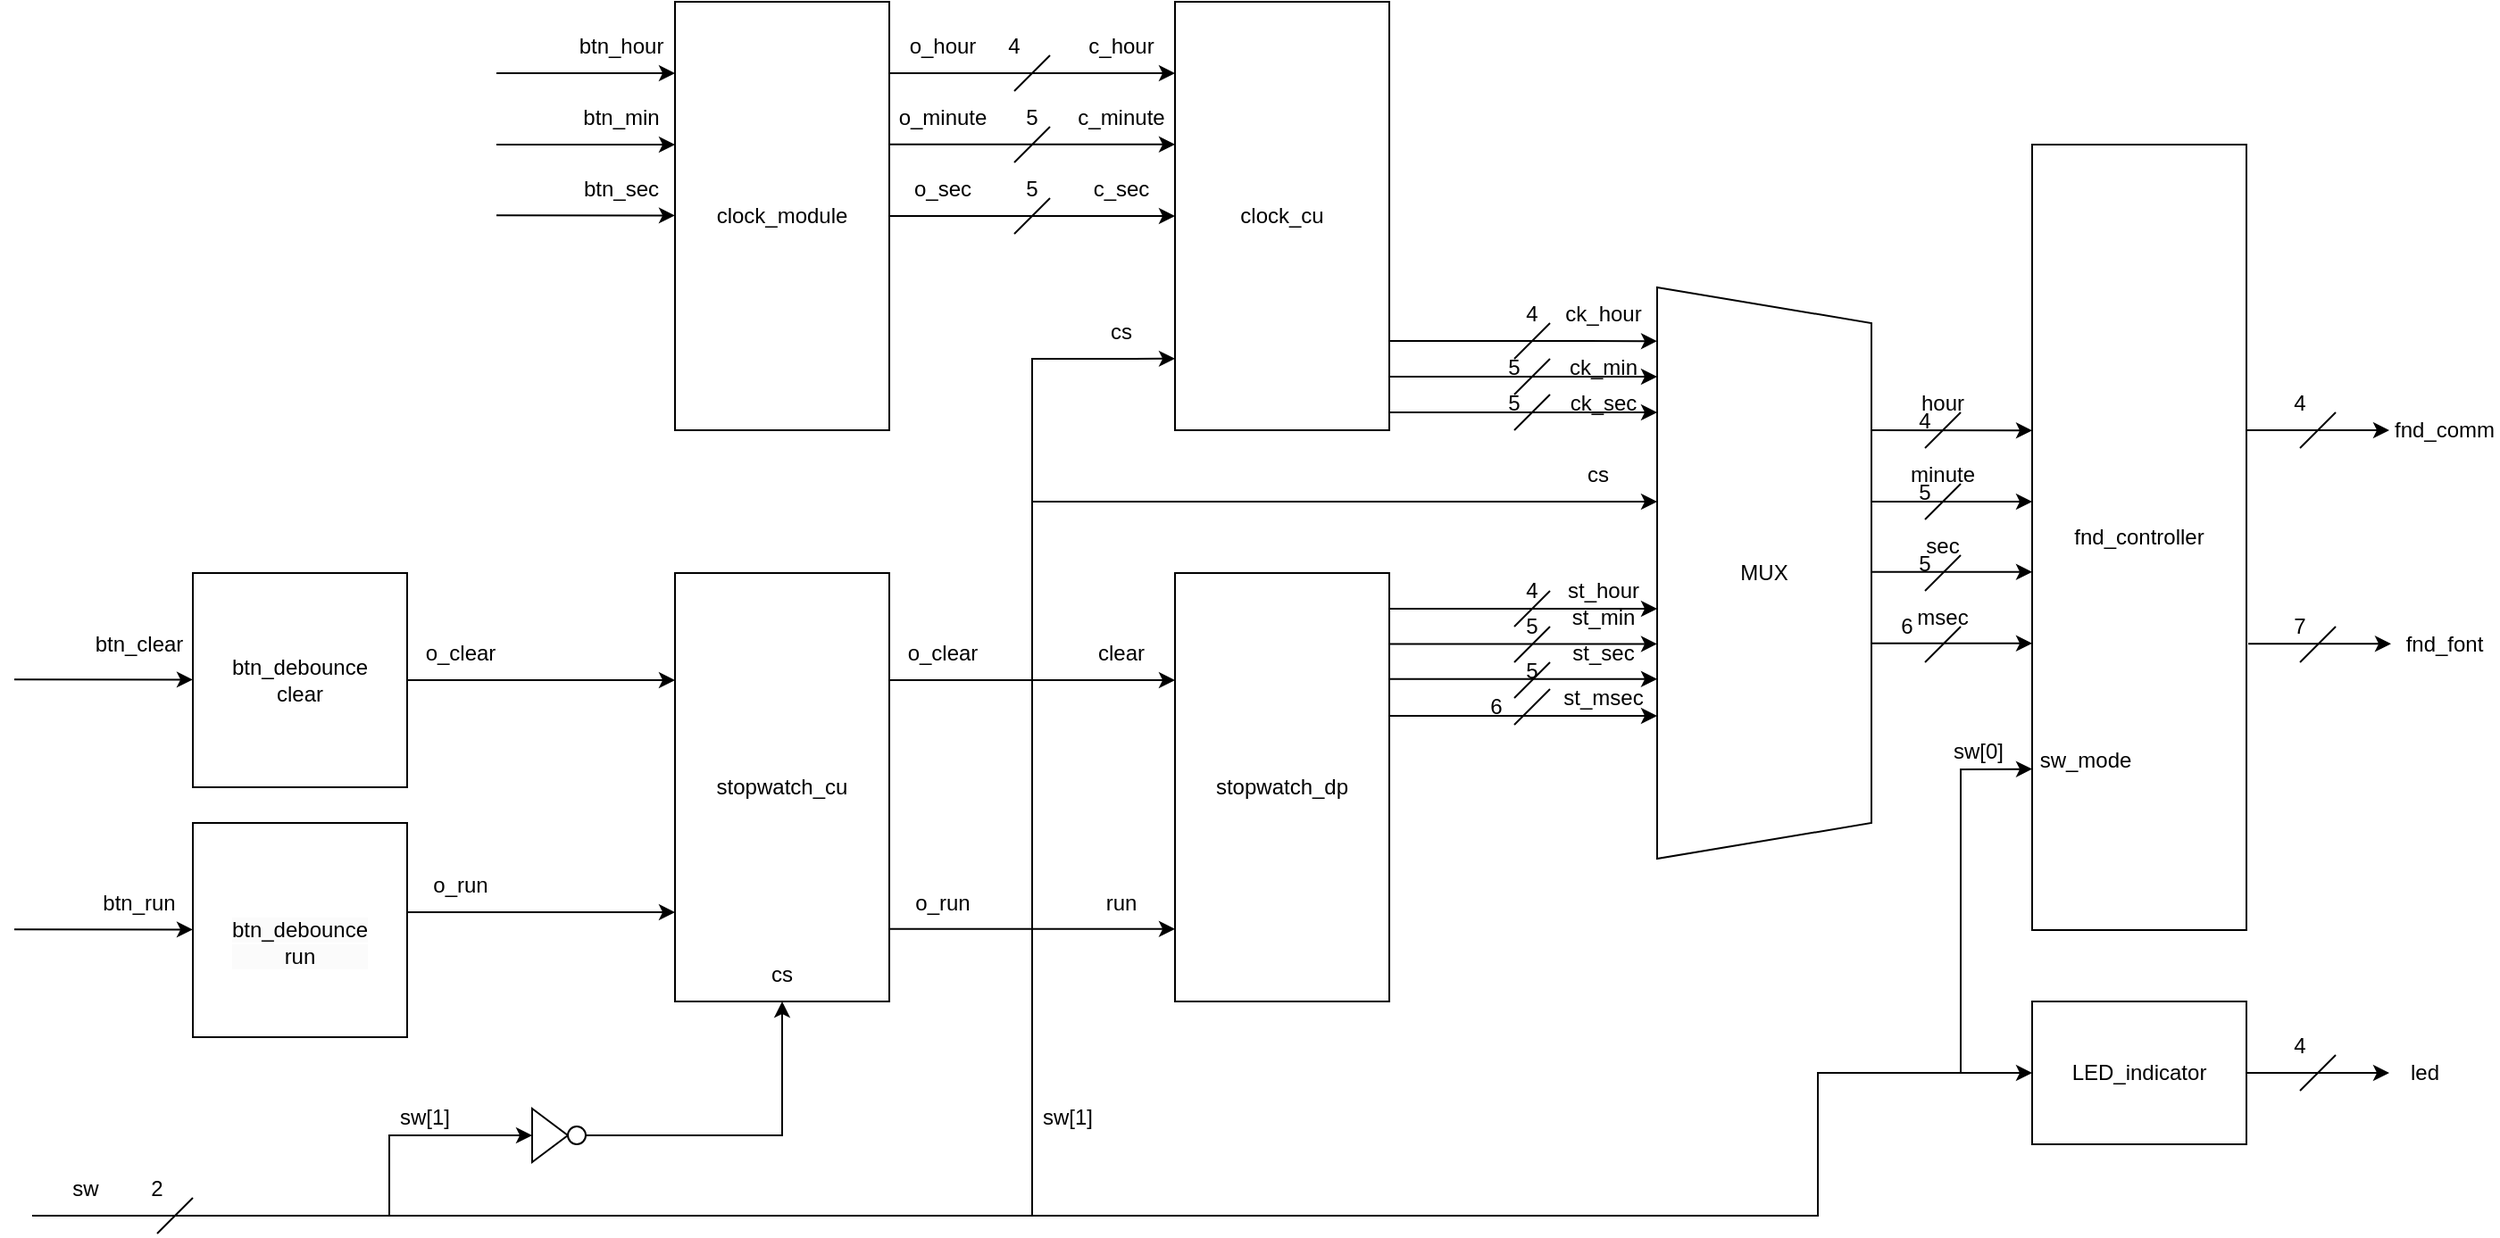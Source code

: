 <mxfile version="26.1.3">
  <diagram name="페이지-1" id="EPLfaW-TXkGGqRJnJZcP">
    <mxGraphModel dx="2555" dy="943" grid="1" gridSize="10" guides="1" tooltips="1" connect="1" arrows="1" fold="1" page="1" pageScale="1" pageWidth="827" pageHeight="1169" math="0" shadow="0">
      <root>
        <mxCell id="0" />
        <mxCell id="1" parent="0" />
        <mxCell id="nv1rookt5dxCsIez9P6t-1" value="btn_debounce&lt;div&gt;clear&lt;/div&gt;" style="rounded=0;whiteSpace=wrap;html=1;" parent="1" vertex="1">
          <mxGeometry x="10" y="560" width="120" height="120" as="geometry" />
        </mxCell>
        <mxCell id="nv1rookt5dxCsIez9P6t-2" value="&lt;br&gt;&lt;span style=&quot;color: rgb(0, 0, 0); font-family: Helvetica; font-size: 12px; font-style: normal; font-variant-ligatures: normal; font-variant-caps: normal; font-weight: 400; letter-spacing: normal; orphans: 2; text-align: center; text-indent: 0px; text-transform: none; widows: 2; word-spacing: 0px; -webkit-text-stroke-width: 0px; white-space: normal; background-color: rgb(251, 251, 251); text-decoration-thickness: initial; text-decoration-style: initial; text-decoration-color: initial; float: none; display: inline !important;&quot;&gt;btn_debounce&lt;/span&gt;&lt;div style=&quot;forced-color-adjust: none; color: rgb(0, 0, 0); font-family: Helvetica; font-size: 12px; font-style: normal; font-variant-ligatures: normal; font-variant-caps: normal; font-weight: 400; letter-spacing: normal; orphans: 2; text-align: center; text-indent: 0px; text-transform: none; widows: 2; word-spacing: 0px; -webkit-text-stroke-width: 0px; white-space: normal; background-color: rgb(251, 251, 251); text-decoration-thickness: initial; text-decoration-style: initial; text-decoration-color: initial;&quot;&gt;run&lt;/div&gt;" style="rounded=0;whiteSpace=wrap;html=1;" parent="1" vertex="1">
          <mxGeometry x="10" y="700" width="120" height="120" as="geometry" />
        </mxCell>
        <mxCell id="nv1rookt5dxCsIez9P6t-4" value="clock_module" style="rounded=0;whiteSpace=wrap;html=1;" parent="1" vertex="1">
          <mxGeometry x="280" y="240" width="120" height="240" as="geometry" />
        </mxCell>
        <mxCell id="nv1rookt5dxCsIez9P6t-5" value="stopwatch_cu" style="rounded=0;whiteSpace=wrap;html=1;" parent="1" vertex="1">
          <mxGeometry x="280" y="560" width="120" height="240" as="geometry" />
        </mxCell>
        <mxCell id="nv1rookt5dxCsIez9P6t-6" value="clock_cu" style="rounded=0;whiteSpace=wrap;html=1;" parent="1" vertex="1">
          <mxGeometry x="560" y="240" width="120" height="240" as="geometry" />
        </mxCell>
        <mxCell id="nv1rookt5dxCsIez9P6t-7" value="stopwatch_dp" style="rounded=0;whiteSpace=wrap;html=1;" parent="1" vertex="1">
          <mxGeometry x="560" y="560" width="120" height="240" as="geometry" />
        </mxCell>
        <mxCell id="nv1rookt5dxCsIez9P6t-8" value="" style="shape=trapezoid;perimeter=trapezoidPerimeter;whiteSpace=wrap;html=1;fixedSize=1;rotation=90;" parent="1" vertex="1">
          <mxGeometry x="730" y="500" width="320" height="120" as="geometry" />
        </mxCell>
        <mxCell id="nv1rookt5dxCsIez9P6t-9" value="fnd_controller" style="rounded=0;whiteSpace=wrap;html=1;" parent="1" vertex="1">
          <mxGeometry x="1040" y="320" width="120" height="440" as="geometry" />
        </mxCell>
        <mxCell id="nv1rookt5dxCsIez9P6t-11" value="LED_indicator" style="rounded=0;whiteSpace=wrap;html=1;" parent="1" vertex="1">
          <mxGeometry x="1040" y="800" width="120" height="80" as="geometry" />
        </mxCell>
        <mxCell id="nv1rookt5dxCsIez9P6t-12" value="" style="endArrow=classic;html=1;rounded=0;entryX=0;entryY=0.667;entryDx=0;entryDy=0;entryPerimeter=0;" parent="1" edge="1">
          <mxGeometry width="50" height="50" relative="1" as="geometry">
            <mxPoint x="-90" y="619.66" as="sourcePoint" />
            <mxPoint x="10" y="619.7" as="targetPoint" />
          </mxGeometry>
        </mxCell>
        <mxCell id="nv1rookt5dxCsIez9P6t-13" value="" style="endArrow=classic;html=1;rounded=0;entryX=0;entryY=0.667;entryDx=0;entryDy=0;entryPerimeter=0;" parent="1" edge="1">
          <mxGeometry width="50" height="50" relative="1" as="geometry">
            <mxPoint x="-90" y="759.66" as="sourcePoint" />
            <mxPoint x="10" y="759.7" as="targetPoint" />
          </mxGeometry>
        </mxCell>
        <mxCell id="nv1rookt5dxCsIez9P6t-14" value="" style="endArrow=classic;html=1;rounded=0;entryX=0;entryY=0.25;entryDx=0;entryDy=0;" parent="1" target="nv1rookt5dxCsIez9P6t-5" edge="1">
          <mxGeometry width="50" height="50" relative="1" as="geometry">
            <mxPoint x="130" y="620" as="sourcePoint" />
            <mxPoint x="180" y="570" as="targetPoint" />
          </mxGeometry>
        </mxCell>
        <mxCell id="nv1rookt5dxCsIez9P6t-15" value="" style="endArrow=classic;html=1;rounded=0;entryX=0;entryY=0.25;entryDx=0;entryDy=0;" parent="1" edge="1">
          <mxGeometry width="50" height="50" relative="1" as="geometry">
            <mxPoint x="130" y="750" as="sourcePoint" />
            <mxPoint x="280" y="750" as="targetPoint" />
          </mxGeometry>
        </mxCell>
        <mxCell id="nv1rookt5dxCsIez9P6t-17" value="" style="endArrow=classic;html=1;rounded=0;entryX=0;entryY=0.667;entryDx=0;entryDy=0;entryPerimeter=0;" parent="1" edge="1">
          <mxGeometry width="50" height="50" relative="1" as="geometry">
            <mxPoint x="180" y="280.0" as="sourcePoint" />
            <mxPoint x="280" y="280.04" as="targetPoint" />
          </mxGeometry>
        </mxCell>
        <mxCell id="nv1rookt5dxCsIez9P6t-18" value="" style="endArrow=classic;html=1;rounded=0;entryX=0;entryY=0.667;entryDx=0;entryDy=0;entryPerimeter=0;" parent="1" edge="1">
          <mxGeometry width="50" height="50" relative="1" as="geometry">
            <mxPoint x="180" y="320.0" as="sourcePoint" />
            <mxPoint x="280" y="320.04" as="targetPoint" />
          </mxGeometry>
        </mxCell>
        <mxCell id="nv1rookt5dxCsIez9P6t-19" value="" style="endArrow=classic;html=1;rounded=0;entryX=0;entryY=0.667;entryDx=0;entryDy=0;entryPerimeter=0;" parent="1" edge="1">
          <mxGeometry width="50" height="50" relative="1" as="geometry">
            <mxPoint x="180" y="359.66" as="sourcePoint" />
            <mxPoint x="280" y="359.7" as="targetPoint" />
          </mxGeometry>
        </mxCell>
        <mxCell id="nv1rookt5dxCsIez9P6t-20" value="btn_clear" style="text;html=1;align=center;verticalAlign=middle;whiteSpace=wrap;rounded=0;" parent="1" vertex="1">
          <mxGeometry x="-50" y="585" width="60" height="30" as="geometry" />
        </mxCell>
        <mxCell id="nv1rookt5dxCsIez9P6t-21" value="btn_run" style="text;html=1;align=center;verticalAlign=middle;whiteSpace=wrap;rounded=0;" parent="1" vertex="1">
          <mxGeometry x="-50" y="730" width="60" height="30" as="geometry" />
        </mxCell>
        <mxCell id="nv1rookt5dxCsIez9P6t-22" value="btn_hour" style="text;html=1;align=center;verticalAlign=middle;whiteSpace=wrap;rounded=0;" parent="1" vertex="1">
          <mxGeometry x="220" y="250" width="60" height="30" as="geometry" />
        </mxCell>
        <mxCell id="nv1rookt5dxCsIez9P6t-23" value="btn_min" style="text;html=1;align=center;verticalAlign=middle;whiteSpace=wrap;rounded=0;" parent="1" vertex="1">
          <mxGeometry x="220" y="290" width="60" height="30" as="geometry" />
        </mxCell>
        <mxCell id="nv1rookt5dxCsIez9P6t-24" value="btn_sec" style="text;html=1;align=center;verticalAlign=middle;whiteSpace=wrap;rounded=0;" parent="1" vertex="1">
          <mxGeometry x="220" y="330" width="60" height="30" as="geometry" />
        </mxCell>
        <mxCell id="nv1rookt5dxCsIez9P6t-26" value="" style="endArrow=classic;html=1;rounded=0;entryX=0;entryY=0.333;entryDx=0;entryDy=0;entryPerimeter=0;exitX=0.996;exitY=0.333;exitDx=0;exitDy=0;exitPerimeter=0;" parent="1" source="nv1rookt5dxCsIez9P6t-4" target="nv1rookt5dxCsIez9P6t-6" edge="1">
          <mxGeometry width="50" height="50" relative="1" as="geometry">
            <mxPoint x="420" y="320.0" as="sourcePoint" />
            <mxPoint x="520" y="320.04" as="targetPoint" />
          </mxGeometry>
        </mxCell>
        <mxCell id="nv1rookt5dxCsIez9P6t-27" value="" style="endArrow=classic;html=1;rounded=0;entryX=0;entryY=0.5;entryDx=0;entryDy=0;exitX=1;exitY=0.5;exitDx=0;exitDy=0;" parent="1" source="nv1rookt5dxCsIez9P6t-4" target="nv1rookt5dxCsIez9P6t-6" edge="1">
          <mxGeometry width="50" height="50" relative="1" as="geometry">
            <mxPoint x="420" y="359.66" as="sourcePoint" />
            <mxPoint x="520" y="359.7" as="targetPoint" />
          </mxGeometry>
        </mxCell>
        <mxCell id="nv1rookt5dxCsIez9P6t-28" value="o_hour" style="text;html=1;align=center;verticalAlign=middle;whiteSpace=wrap;rounded=0;" parent="1" vertex="1">
          <mxGeometry x="400" y="250" width="60" height="30" as="geometry" />
        </mxCell>
        <mxCell id="nv1rookt5dxCsIez9P6t-29" value="o_minute" style="text;html=1;align=center;verticalAlign=middle;whiteSpace=wrap;rounded=0;" parent="1" vertex="1">
          <mxGeometry x="400" y="290" width="60" height="30" as="geometry" />
        </mxCell>
        <mxCell id="nv1rookt5dxCsIez9P6t-30" value="o_sec" style="text;html=1;align=center;verticalAlign=middle;whiteSpace=wrap;rounded=0;" parent="1" vertex="1">
          <mxGeometry x="400" y="330" width="60" height="30" as="geometry" />
        </mxCell>
        <mxCell id="nv1rookt5dxCsIez9P6t-32" value="c_hour" style="text;html=1;align=center;verticalAlign=middle;whiteSpace=wrap;rounded=0;" parent="1" vertex="1">
          <mxGeometry x="500" y="250" width="60" height="30" as="geometry" />
        </mxCell>
        <mxCell id="nv1rookt5dxCsIez9P6t-33" value="c_minute" style="text;html=1;align=center;verticalAlign=middle;whiteSpace=wrap;rounded=0;" parent="1" vertex="1">
          <mxGeometry x="500" y="290" width="60" height="30" as="geometry" />
        </mxCell>
        <mxCell id="nv1rookt5dxCsIez9P6t-34" value="c_sec" style="text;html=1;align=center;verticalAlign=middle;whiteSpace=wrap;rounded=0;" parent="1" vertex="1">
          <mxGeometry x="500" y="330" width="60" height="30" as="geometry" />
        </mxCell>
        <mxCell id="LRJoukcufkUF9YsDqfzW-1" value="o_clear" style="text;html=1;align=center;verticalAlign=middle;whiteSpace=wrap;rounded=0;" vertex="1" parent="1">
          <mxGeometry x="130" y="590" width="60" height="30" as="geometry" />
        </mxCell>
        <mxCell id="LRJoukcufkUF9YsDqfzW-2" value="o_run" style="text;html=1;align=center;verticalAlign=middle;whiteSpace=wrap;rounded=0;" vertex="1" parent="1">
          <mxGeometry x="130" y="720" width="60" height="30" as="geometry" />
        </mxCell>
        <mxCell id="LRJoukcufkUF9YsDqfzW-3" value="" style="endArrow=classic;html=1;rounded=0;entryX=0;entryY=0.25;entryDx=0;entryDy=0;" edge="1" parent="1" target="nv1rookt5dxCsIez9P6t-7">
          <mxGeometry width="50" height="50" relative="1" as="geometry">
            <mxPoint x="400" y="620" as="sourcePoint" />
            <mxPoint x="450" y="570" as="targetPoint" />
          </mxGeometry>
        </mxCell>
        <mxCell id="LRJoukcufkUF9YsDqfzW-4" value="" style="endArrow=classic;html=1;rounded=0;entryX=0;entryY=0.25;entryDx=0;entryDy=0;" edge="1" parent="1">
          <mxGeometry width="50" height="50" relative="1" as="geometry">
            <mxPoint x="400" y="759.43" as="sourcePoint" />
            <mxPoint x="560" y="759.43" as="targetPoint" />
          </mxGeometry>
        </mxCell>
        <mxCell id="LRJoukcufkUF9YsDqfzW-5" value="" style="endArrow=classic;html=1;rounded=0;entryX=1;entryY=1;entryDx=0;entryDy=0;" edge="1" parent="1" target="nv1rookt5dxCsIez9P6t-32">
          <mxGeometry width="50" height="50" relative="1" as="geometry">
            <mxPoint x="400" y="280" as="sourcePoint" />
            <mxPoint x="450" y="230" as="targetPoint" />
          </mxGeometry>
        </mxCell>
        <mxCell id="LRJoukcufkUF9YsDqfzW-6" value="o_clear" style="text;html=1;align=center;verticalAlign=middle;whiteSpace=wrap;rounded=0;" vertex="1" parent="1">
          <mxGeometry x="400" y="590" width="60" height="30" as="geometry" />
        </mxCell>
        <mxCell id="LRJoukcufkUF9YsDqfzW-7" value="o_run" style="text;html=1;align=center;verticalAlign=middle;whiteSpace=wrap;rounded=0;" vertex="1" parent="1">
          <mxGeometry x="400" y="730" width="60" height="30" as="geometry" />
        </mxCell>
        <mxCell id="LRJoukcufkUF9YsDqfzW-8" value="clear" style="text;html=1;align=center;verticalAlign=middle;whiteSpace=wrap;rounded=0;" vertex="1" parent="1">
          <mxGeometry x="500" y="590" width="60" height="30" as="geometry" />
        </mxCell>
        <mxCell id="LRJoukcufkUF9YsDqfzW-9" value="run" style="text;html=1;align=center;verticalAlign=middle;whiteSpace=wrap;rounded=0;" vertex="1" parent="1">
          <mxGeometry x="500" y="730" width="60" height="30" as="geometry" />
        </mxCell>
        <mxCell id="LRJoukcufkUF9YsDqfzW-11" value="" style="endArrow=classic;html=1;rounded=0;entryX=0.094;entryY=1;entryDx=0;entryDy=0;entryPerimeter=0;" edge="1" parent="1" target="nv1rookt5dxCsIez9P6t-8">
          <mxGeometry width="50" height="50" relative="1" as="geometry">
            <mxPoint x="680" y="430" as="sourcePoint" />
            <mxPoint x="730" y="380" as="targetPoint" />
          </mxGeometry>
        </mxCell>
        <mxCell id="LRJoukcufkUF9YsDqfzW-12" value="" style="endArrow=classic;html=1;rounded=0;entryX=0.094;entryY=1;entryDx=0;entryDy=0;entryPerimeter=0;" edge="1" parent="1">
          <mxGeometry width="50" height="50" relative="1" as="geometry">
            <mxPoint x="680" y="450" as="sourcePoint" />
            <mxPoint x="830" y="450" as="targetPoint" />
          </mxGeometry>
        </mxCell>
        <mxCell id="LRJoukcufkUF9YsDqfzW-13" value="" style="endArrow=classic;html=1;rounded=0;entryX=0.094;entryY=1;entryDx=0;entryDy=0;entryPerimeter=0;" edge="1" parent="1">
          <mxGeometry width="50" height="50" relative="1" as="geometry">
            <mxPoint x="680" y="470" as="sourcePoint" />
            <mxPoint x="830" y="470" as="targetPoint" />
          </mxGeometry>
        </mxCell>
        <mxCell id="LRJoukcufkUF9YsDqfzW-14" value="" style="endArrow=classic;html=1;rounded=0;entryX=0.094;entryY=1;entryDx=0;entryDy=0;entryPerimeter=0;" edge="1" parent="1">
          <mxGeometry width="50" height="50" relative="1" as="geometry">
            <mxPoint x="680" y="580" as="sourcePoint" />
            <mxPoint x="830" y="580" as="targetPoint" />
          </mxGeometry>
        </mxCell>
        <mxCell id="LRJoukcufkUF9YsDqfzW-15" value="" style="endArrow=classic;html=1;rounded=0;entryX=0.094;entryY=1;entryDx=0;entryDy=0;entryPerimeter=0;" edge="1" parent="1">
          <mxGeometry width="50" height="50" relative="1" as="geometry">
            <mxPoint x="680" y="599.71" as="sourcePoint" />
            <mxPoint x="830" y="599.71" as="targetPoint" />
          </mxGeometry>
        </mxCell>
        <mxCell id="LRJoukcufkUF9YsDqfzW-16" value="" style="endArrow=classic;html=1;rounded=0;entryX=0.094;entryY=1;entryDx=0;entryDy=0;entryPerimeter=0;" edge="1" parent="1">
          <mxGeometry width="50" height="50" relative="1" as="geometry">
            <mxPoint x="680" y="619.43" as="sourcePoint" />
            <mxPoint x="830" y="619.43" as="targetPoint" />
          </mxGeometry>
        </mxCell>
        <mxCell id="LRJoukcufkUF9YsDqfzW-17" value="" style="endArrow=classic;html=1;rounded=0;entryX=0.094;entryY=1;entryDx=0;entryDy=0;entryPerimeter=0;" edge="1" parent="1">
          <mxGeometry width="50" height="50" relative="1" as="geometry">
            <mxPoint x="680" y="640" as="sourcePoint" />
            <mxPoint x="830" y="640" as="targetPoint" />
          </mxGeometry>
        </mxCell>
        <mxCell id="LRJoukcufkUF9YsDqfzW-18" value="ck_hour" style="text;html=1;align=center;verticalAlign=middle;whiteSpace=wrap;rounded=0;" vertex="1" parent="1">
          <mxGeometry x="770" y="400" width="60" height="30" as="geometry" />
        </mxCell>
        <mxCell id="LRJoukcufkUF9YsDqfzW-19" value="ck_min" style="text;html=1;align=center;verticalAlign=middle;whiteSpace=wrap;rounded=0;" vertex="1" parent="1">
          <mxGeometry x="770" y="430" width="60" height="30" as="geometry" />
        </mxCell>
        <mxCell id="LRJoukcufkUF9YsDqfzW-20" value="ck_sec" style="text;html=1;align=center;verticalAlign=middle;whiteSpace=wrap;rounded=0;" vertex="1" parent="1">
          <mxGeometry x="770" y="450" width="60" height="30" as="geometry" />
        </mxCell>
        <mxCell id="LRJoukcufkUF9YsDqfzW-21" value="st_hour" style="text;html=1;align=center;verticalAlign=middle;whiteSpace=wrap;rounded=0;" vertex="1" parent="1">
          <mxGeometry x="770" y="555" width="60" height="30" as="geometry" />
        </mxCell>
        <mxCell id="LRJoukcufkUF9YsDqfzW-22" value="st_min" style="text;html=1;align=center;verticalAlign=middle;whiteSpace=wrap;rounded=0;" vertex="1" parent="1">
          <mxGeometry x="770" y="570" width="60" height="30" as="geometry" />
        </mxCell>
        <mxCell id="LRJoukcufkUF9YsDqfzW-23" value="st_sec" style="text;html=1;align=center;verticalAlign=middle;whiteSpace=wrap;rounded=0;" vertex="1" parent="1">
          <mxGeometry x="770" y="590" width="60" height="30" as="geometry" />
        </mxCell>
        <mxCell id="LRJoukcufkUF9YsDqfzW-24" value="st_msec" style="text;html=1;align=center;verticalAlign=middle;whiteSpace=wrap;rounded=0;" vertex="1" parent="1">
          <mxGeometry x="770" y="615" width="60" height="30" as="geometry" />
        </mxCell>
        <mxCell id="LRJoukcufkUF9YsDqfzW-25" value="MUX" style="text;html=1;align=center;verticalAlign=middle;whiteSpace=wrap;rounded=0;" vertex="1" parent="1">
          <mxGeometry x="860" y="545" width="60" height="30" as="geometry" />
        </mxCell>
        <mxCell id="LRJoukcufkUF9YsDqfzW-26" value="" style="endArrow=classic;html=1;rounded=0;entryX=0;entryY=0.364;entryDx=0;entryDy=0;entryPerimeter=0;" edge="1" parent="1" target="nv1rookt5dxCsIez9P6t-9">
          <mxGeometry width="50" height="50" relative="1" as="geometry">
            <mxPoint x="950" y="480" as="sourcePoint" />
            <mxPoint x="1000" y="430" as="targetPoint" />
          </mxGeometry>
        </mxCell>
        <mxCell id="LRJoukcufkUF9YsDqfzW-28" value="" style="endArrow=classic;html=1;rounded=0;entryX=0;entryY=0.364;entryDx=0;entryDy=0;entryPerimeter=0;" edge="1" parent="1">
          <mxGeometry width="50" height="50" relative="1" as="geometry">
            <mxPoint x="950" y="520" as="sourcePoint" />
            <mxPoint x="1040" y="520" as="targetPoint" />
          </mxGeometry>
        </mxCell>
        <mxCell id="LRJoukcufkUF9YsDqfzW-29" value="" style="endArrow=classic;html=1;rounded=0;entryX=0;entryY=0.364;entryDx=0;entryDy=0;entryPerimeter=0;" edge="1" parent="1">
          <mxGeometry width="50" height="50" relative="1" as="geometry">
            <mxPoint x="950" y="559.43" as="sourcePoint" />
            <mxPoint x="1040" y="559.43" as="targetPoint" />
          </mxGeometry>
        </mxCell>
        <mxCell id="LRJoukcufkUF9YsDqfzW-30" value="" style="endArrow=classic;html=1;rounded=0;entryX=0;entryY=0.364;entryDx=0;entryDy=0;entryPerimeter=0;" edge="1" parent="1">
          <mxGeometry width="50" height="50" relative="1" as="geometry">
            <mxPoint x="950" y="599.43" as="sourcePoint" />
            <mxPoint x="1040" y="599.43" as="targetPoint" />
          </mxGeometry>
        </mxCell>
        <mxCell id="LRJoukcufkUF9YsDqfzW-31" value="hour" style="text;html=1;align=center;verticalAlign=middle;whiteSpace=wrap;rounded=0;" vertex="1" parent="1">
          <mxGeometry x="960" y="450" width="60" height="30" as="geometry" />
        </mxCell>
        <mxCell id="LRJoukcufkUF9YsDqfzW-32" value="minute" style="text;html=1;align=center;verticalAlign=middle;whiteSpace=wrap;rounded=0;" vertex="1" parent="1">
          <mxGeometry x="960" y="490" width="60" height="30" as="geometry" />
        </mxCell>
        <mxCell id="LRJoukcufkUF9YsDqfzW-33" value="sec" style="text;html=1;align=center;verticalAlign=middle;whiteSpace=wrap;rounded=0;" vertex="1" parent="1">
          <mxGeometry x="960" y="530" width="60" height="30" as="geometry" />
        </mxCell>
        <mxCell id="LRJoukcufkUF9YsDqfzW-34" value="msec" style="text;html=1;align=center;verticalAlign=middle;whiteSpace=wrap;rounded=0;" vertex="1" parent="1">
          <mxGeometry x="960" y="570" width="60" height="30" as="geometry" />
        </mxCell>
        <mxCell id="LRJoukcufkUF9YsDqfzW-35" value="" style="endArrow=none;html=1;rounded=0;" edge="1" parent="1">
          <mxGeometry width="50" height="50" relative="1" as="geometry">
            <mxPoint x="750" y="440" as="sourcePoint" />
            <mxPoint x="770" y="420" as="targetPoint" />
          </mxGeometry>
        </mxCell>
        <mxCell id="LRJoukcufkUF9YsDqfzW-36" value="" style="endArrow=none;html=1;rounded=0;" edge="1" parent="1">
          <mxGeometry width="50" height="50" relative="1" as="geometry">
            <mxPoint x="750" y="460" as="sourcePoint" />
            <mxPoint x="770" y="440" as="targetPoint" />
          </mxGeometry>
        </mxCell>
        <mxCell id="LRJoukcufkUF9YsDqfzW-37" value="" style="endArrow=none;html=1;rounded=0;" edge="1" parent="1">
          <mxGeometry width="50" height="50" relative="1" as="geometry">
            <mxPoint x="750" y="480" as="sourcePoint" />
            <mxPoint x="770" y="460" as="targetPoint" />
          </mxGeometry>
        </mxCell>
        <mxCell id="LRJoukcufkUF9YsDqfzW-38" value="" style="endArrow=none;html=1;rounded=0;" edge="1" parent="1">
          <mxGeometry width="50" height="50" relative="1" as="geometry">
            <mxPoint x="750" y="590" as="sourcePoint" />
            <mxPoint x="770" y="570" as="targetPoint" />
          </mxGeometry>
        </mxCell>
        <mxCell id="LRJoukcufkUF9YsDqfzW-39" value="" style="endArrow=none;html=1;rounded=0;" edge="1" parent="1">
          <mxGeometry width="50" height="50" relative="1" as="geometry">
            <mxPoint x="750" y="610" as="sourcePoint" />
            <mxPoint x="770" y="590" as="targetPoint" />
          </mxGeometry>
        </mxCell>
        <mxCell id="LRJoukcufkUF9YsDqfzW-40" value="" style="endArrow=none;html=1;rounded=0;" edge="1" parent="1">
          <mxGeometry width="50" height="50" relative="1" as="geometry">
            <mxPoint x="750" y="630" as="sourcePoint" />
            <mxPoint x="770" y="610" as="targetPoint" />
          </mxGeometry>
        </mxCell>
        <mxCell id="LRJoukcufkUF9YsDqfzW-41" value="" style="endArrow=none;html=1;rounded=0;" edge="1" parent="1">
          <mxGeometry width="50" height="50" relative="1" as="geometry">
            <mxPoint x="750" y="645" as="sourcePoint" />
            <mxPoint x="770" y="625" as="targetPoint" />
          </mxGeometry>
        </mxCell>
        <mxCell id="LRJoukcufkUF9YsDqfzW-42" value="" style="endArrow=none;html=1;rounded=0;" edge="1" parent="1">
          <mxGeometry width="50" height="50" relative="1" as="geometry">
            <mxPoint x="980" y="490" as="sourcePoint" />
            <mxPoint x="1000" y="470" as="targetPoint" />
          </mxGeometry>
        </mxCell>
        <mxCell id="LRJoukcufkUF9YsDqfzW-43" value="" style="endArrow=none;html=1;rounded=0;" edge="1" parent="1">
          <mxGeometry width="50" height="50" relative="1" as="geometry">
            <mxPoint x="980" y="530" as="sourcePoint" />
            <mxPoint x="1000" y="510" as="targetPoint" />
          </mxGeometry>
        </mxCell>
        <mxCell id="LRJoukcufkUF9YsDqfzW-44" value="" style="endArrow=none;html=1;rounded=0;" edge="1" parent="1">
          <mxGeometry width="50" height="50" relative="1" as="geometry">
            <mxPoint x="980" y="570" as="sourcePoint" />
            <mxPoint x="1000" y="550" as="targetPoint" />
          </mxGeometry>
        </mxCell>
        <mxCell id="LRJoukcufkUF9YsDqfzW-45" value="" style="endArrow=none;html=1;rounded=0;" edge="1" parent="1">
          <mxGeometry width="50" height="50" relative="1" as="geometry">
            <mxPoint x="980" y="610" as="sourcePoint" />
            <mxPoint x="1000" y="590" as="targetPoint" />
          </mxGeometry>
        </mxCell>
        <mxCell id="LRJoukcufkUF9YsDqfzW-46" value="4" style="text;html=1;align=center;verticalAlign=middle;whiteSpace=wrap;rounded=0;" vertex="1" parent="1">
          <mxGeometry x="730" y="400" width="60" height="30" as="geometry" />
        </mxCell>
        <mxCell id="LRJoukcufkUF9YsDqfzW-48" value="5" style="text;html=1;align=center;verticalAlign=middle;whiteSpace=wrap;rounded=0;" vertex="1" parent="1">
          <mxGeometry x="720" y="430" width="60" height="30" as="geometry" />
        </mxCell>
        <mxCell id="LRJoukcufkUF9YsDqfzW-50" value="5" style="text;html=1;align=center;verticalAlign=middle;whiteSpace=wrap;rounded=0;" vertex="1" parent="1">
          <mxGeometry x="720" y="450" width="60" height="30" as="geometry" />
        </mxCell>
        <mxCell id="LRJoukcufkUF9YsDqfzW-51" value="4" style="text;html=1;align=center;verticalAlign=middle;whiteSpace=wrap;rounded=0;" vertex="1" parent="1">
          <mxGeometry x="730" y="555" width="60" height="30" as="geometry" />
        </mxCell>
        <mxCell id="LRJoukcufkUF9YsDqfzW-52" value="4" style="text;html=1;align=center;verticalAlign=middle;whiteSpace=wrap;rounded=0;" vertex="1" parent="1">
          <mxGeometry x="950" y="460" width="60" height="30" as="geometry" />
        </mxCell>
        <mxCell id="LRJoukcufkUF9YsDqfzW-53" value="5" style="text;html=1;align=center;verticalAlign=middle;whiteSpace=wrap;rounded=0;" vertex="1" parent="1">
          <mxGeometry x="730" y="575" width="60" height="30" as="geometry" />
        </mxCell>
        <mxCell id="LRJoukcufkUF9YsDqfzW-54" value="5" style="text;html=1;align=center;verticalAlign=middle;whiteSpace=wrap;rounded=0;" vertex="1" parent="1">
          <mxGeometry x="730" y="600" width="60" height="30" as="geometry" />
        </mxCell>
        <mxCell id="LRJoukcufkUF9YsDqfzW-56" value="5" style="text;html=1;align=center;verticalAlign=middle;whiteSpace=wrap;rounded=0;" vertex="1" parent="1">
          <mxGeometry x="950" y="500" width="60" height="30" as="geometry" />
        </mxCell>
        <mxCell id="LRJoukcufkUF9YsDqfzW-59" value="5" style="text;html=1;align=center;verticalAlign=middle;whiteSpace=wrap;rounded=0;" vertex="1" parent="1">
          <mxGeometry x="950" y="540" width="60" height="30" as="geometry" />
        </mxCell>
        <mxCell id="LRJoukcufkUF9YsDqfzW-60" value="6" style="text;html=1;align=center;verticalAlign=middle;whiteSpace=wrap;rounded=0;" vertex="1" parent="1">
          <mxGeometry x="940" y="575" width="60" height="30" as="geometry" />
        </mxCell>
        <mxCell id="LRJoukcufkUF9YsDqfzW-62" value="6" style="text;html=1;align=center;verticalAlign=middle;whiteSpace=wrap;rounded=0;" vertex="1" parent="1">
          <mxGeometry x="710" y="620" width="60" height="30" as="geometry" />
        </mxCell>
        <mxCell id="LRJoukcufkUF9YsDqfzW-63" value="" style="endArrow=none;html=1;rounded=0;" edge="1" parent="1">
          <mxGeometry width="50" height="50" relative="1" as="geometry">
            <mxPoint x="470" y="290" as="sourcePoint" />
            <mxPoint x="490" y="270" as="targetPoint" />
          </mxGeometry>
        </mxCell>
        <mxCell id="LRJoukcufkUF9YsDqfzW-64" value="" style="endArrow=none;html=1;rounded=0;" edge="1" parent="1">
          <mxGeometry width="50" height="50" relative="1" as="geometry">
            <mxPoint x="470" y="330" as="sourcePoint" />
            <mxPoint x="490" y="310" as="targetPoint" />
          </mxGeometry>
        </mxCell>
        <mxCell id="LRJoukcufkUF9YsDqfzW-65" value="" style="endArrow=none;html=1;rounded=0;" edge="1" parent="1">
          <mxGeometry width="50" height="50" relative="1" as="geometry">
            <mxPoint x="470" y="370" as="sourcePoint" />
            <mxPoint x="490" y="350" as="targetPoint" />
          </mxGeometry>
        </mxCell>
        <mxCell id="LRJoukcufkUF9YsDqfzW-66" value="4" style="text;html=1;align=center;verticalAlign=middle;whiteSpace=wrap;rounded=0;" vertex="1" parent="1">
          <mxGeometry x="440" y="250" width="60" height="30" as="geometry" />
        </mxCell>
        <mxCell id="LRJoukcufkUF9YsDqfzW-67" value="5" style="text;html=1;align=center;verticalAlign=middle;whiteSpace=wrap;rounded=0;" vertex="1" parent="1">
          <mxGeometry x="450" y="290" width="60" height="30" as="geometry" />
        </mxCell>
        <mxCell id="LRJoukcufkUF9YsDqfzW-68" value="5" style="text;html=1;align=center;verticalAlign=middle;whiteSpace=wrap;rounded=0;" vertex="1" parent="1">
          <mxGeometry x="450" y="330" width="60" height="30" as="geometry" />
        </mxCell>
        <mxCell id="LRJoukcufkUF9YsDqfzW-70" value="" style="endArrow=classic;html=1;rounded=0;" edge="1" parent="1">
          <mxGeometry width="50" height="50" relative="1" as="geometry">
            <mxPoint x="1160" y="480" as="sourcePoint" />
            <mxPoint x="1240" y="480" as="targetPoint" />
          </mxGeometry>
        </mxCell>
        <mxCell id="LRJoukcufkUF9YsDqfzW-71" value="" style="endArrow=classic;html=1;rounded=0;" edge="1" parent="1">
          <mxGeometry width="50" height="50" relative="1" as="geometry">
            <mxPoint x="1161" y="599.66" as="sourcePoint" />
            <mxPoint x="1241" y="599.66" as="targetPoint" />
          </mxGeometry>
        </mxCell>
        <mxCell id="LRJoukcufkUF9YsDqfzW-74" value="" style="endArrow=none;html=1;rounded=0;" edge="1" parent="1">
          <mxGeometry width="50" height="50" relative="1" as="geometry">
            <mxPoint x="1190" y="490" as="sourcePoint" />
            <mxPoint x="1210" y="470" as="targetPoint" />
          </mxGeometry>
        </mxCell>
        <mxCell id="LRJoukcufkUF9YsDqfzW-76" value="" style="endArrow=none;html=1;rounded=0;" edge="1" parent="1">
          <mxGeometry width="50" height="50" relative="1" as="geometry">
            <mxPoint x="1190" y="610" as="sourcePoint" />
            <mxPoint x="1210" y="590" as="targetPoint" />
          </mxGeometry>
        </mxCell>
        <mxCell id="LRJoukcufkUF9YsDqfzW-77" value="fnd_comm" style="text;html=1;align=center;verticalAlign=middle;whiteSpace=wrap;rounded=0;" vertex="1" parent="1">
          <mxGeometry x="1241" y="460" width="60" height="40" as="geometry" />
        </mxCell>
        <mxCell id="LRJoukcufkUF9YsDqfzW-78" value="fnd_font" style="text;html=1;align=center;verticalAlign=middle;whiteSpace=wrap;rounded=0;" vertex="1" parent="1">
          <mxGeometry x="1241" y="585" width="60" height="30" as="geometry" />
        </mxCell>
        <mxCell id="LRJoukcufkUF9YsDqfzW-79" value="4" style="text;html=1;align=center;verticalAlign=middle;whiteSpace=wrap;rounded=0;" vertex="1" parent="1">
          <mxGeometry x="1160" y="450" width="60" height="30" as="geometry" />
        </mxCell>
        <mxCell id="LRJoukcufkUF9YsDqfzW-80" value="7" style="text;html=1;align=center;verticalAlign=middle;whiteSpace=wrap;rounded=0;" vertex="1" parent="1">
          <mxGeometry x="1160" y="575" width="60" height="30" as="geometry" />
        </mxCell>
        <mxCell id="LRJoukcufkUF9YsDqfzW-81" value="" style="endArrow=classic;html=1;rounded=0;entryX=0;entryY=0.5;entryDx=0;entryDy=0;" edge="1" parent="1" target="nv1rookt5dxCsIez9P6t-11">
          <mxGeometry width="50" height="50" relative="1" as="geometry">
            <mxPoint x="-80" y="920" as="sourcePoint" />
            <mxPoint x="400" y="920" as="targetPoint" />
            <Array as="points">
              <mxPoint x="920" y="920" />
              <mxPoint x="920" y="840" />
            </Array>
          </mxGeometry>
        </mxCell>
        <mxCell id="LRJoukcufkUF9YsDqfzW-83" value="" style="endArrow=none;html=1;rounded=0;" edge="1" parent="1">
          <mxGeometry width="50" height="50" relative="1" as="geometry">
            <mxPoint x="-10" y="930" as="sourcePoint" />
            <mxPoint x="10" y="910" as="targetPoint" />
          </mxGeometry>
        </mxCell>
        <mxCell id="LRJoukcufkUF9YsDqfzW-85" value="2" style="text;html=1;align=center;verticalAlign=middle;whiteSpace=wrap;rounded=0;" vertex="1" parent="1">
          <mxGeometry x="-40" y="890" width="60" height="30" as="geometry" />
        </mxCell>
        <mxCell id="LRJoukcufkUF9YsDqfzW-86" value="sw" style="text;html=1;align=center;verticalAlign=middle;whiteSpace=wrap;rounded=0;" vertex="1" parent="1">
          <mxGeometry x="-80" y="890" width="60" height="30" as="geometry" />
        </mxCell>
        <mxCell id="LRJoukcufkUF9YsDqfzW-87" value="" style="triangle;whiteSpace=wrap;html=1;" vertex="1" parent="1">
          <mxGeometry x="200" y="860" width="20" height="30" as="geometry" />
        </mxCell>
        <mxCell id="LRJoukcufkUF9YsDqfzW-89" style="edgeStyle=orthogonalEdgeStyle;rounded=0;orthogonalLoop=1;jettySize=auto;html=1;entryX=0.5;entryY=1;entryDx=0;entryDy=0;" edge="1" parent="1" source="LRJoukcufkUF9YsDqfzW-88" target="nv1rookt5dxCsIez9P6t-5">
          <mxGeometry relative="1" as="geometry" />
        </mxCell>
        <mxCell id="LRJoukcufkUF9YsDqfzW-88" value="" style="ellipse;whiteSpace=wrap;html=1;aspect=fixed;" vertex="1" parent="1">
          <mxGeometry x="220" y="870" width="10" height="10" as="geometry" />
        </mxCell>
        <mxCell id="LRJoukcufkUF9YsDqfzW-91" value="" style="endArrow=classic;html=1;rounded=0;entryX=0;entryY=0.5;entryDx=0;entryDy=0;" edge="1" parent="1" target="LRJoukcufkUF9YsDqfzW-87">
          <mxGeometry width="50" height="50" relative="1" as="geometry">
            <mxPoint x="120" y="920" as="sourcePoint" />
            <mxPoint x="170" y="870" as="targetPoint" />
            <Array as="points">
              <mxPoint x="120" y="875" />
            </Array>
          </mxGeometry>
        </mxCell>
        <mxCell id="LRJoukcufkUF9YsDqfzW-92" value="sw[1]" style="text;html=1;align=center;verticalAlign=middle;whiteSpace=wrap;rounded=0;" vertex="1" parent="1">
          <mxGeometry x="110" y="850" width="60" height="30" as="geometry" />
        </mxCell>
        <mxCell id="LRJoukcufkUF9YsDqfzW-93" value="cs" style="text;html=1;align=center;verticalAlign=middle;whiteSpace=wrap;rounded=0;" vertex="1" parent="1">
          <mxGeometry x="310" y="770" width="60" height="30" as="geometry" />
        </mxCell>
        <mxCell id="LRJoukcufkUF9YsDqfzW-94" value="" style="endArrow=classic;html=1;rounded=0;entryX=0;entryY=0.833;entryDx=0;entryDy=0;entryPerimeter=0;" edge="1" parent="1" target="nv1rookt5dxCsIez9P6t-6">
          <mxGeometry width="50" height="50" relative="1" as="geometry">
            <mxPoint x="480" y="920" as="sourcePoint" />
            <mxPoint x="530" y="870" as="targetPoint" />
            <Array as="points">
              <mxPoint x="480" y="440" />
            </Array>
          </mxGeometry>
        </mxCell>
        <mxCell id="LRJoukcufkUF9YsDqfzW-99" value="sw[1]" style="text;html=1;align=center;verticalAlign=middle;whiteSpace=wrap;rounded=0;" vertex="1" parent="1">
          <mxGeometry x="470" y="850" width="60" height="30" as="geometry" />
        </mxCell>
        <mxCell id="LRJoukcufkUF9YsDqfzW-100" value="" style="endArrow=classic;html=1;rounded=0;entryX=0.375;entryY=1;entryDx=0;entryDy=0;entryPerimeter=0;" edge="1" parent="1" target="nv1rookt5dxCsIez9P6t-8">
          <mxGeometry width="50" height="50" relative="1" as="geometry">
            <mxPoint x="480" y="520" as="sourcePoint" />
            <mxPoint x="530" y="470" as="targetPoint" />
          </mxGeometry>
        </mxCell>
        <mxCell id="LRJoukcufkUF9YsDqfzW-101" value="cs" style="text;html=1;align=center;verticalAlign=middle;whiteSpace=wrap;rounded=0;" vertex="1" parent="1">
          <mxGeometry x="500" y="410" width="60" height="30" as="geometry" />
        </mxCell>
        <mxCell id="LRJoukcufkUF9YsDqfzW-102" value="cs" style="text;html=1;align=center;verticalAlign=middle;whiteSpace=wrap;rounded=0;" vertex="1" parent="1">
          <mxGeometry x="767" y="490" width="60" height="30" as="geometry" />
        </mxCell>
        <mxCell id="LRJoukcufkUF9YsDqfzW-103" value="" style="endArrow=classic;html=1;rounded=0;entryX=0;entryY=0.795;entryDx=0;entryDy=0;entryPerimeter=0;" edge="1" parent="1" target="nv1rookt5dxCsIez9P6t-9">
          <mxGeometry width="50" height="50" relative="1" as="geometry">
            <mxPoint x="1000" y="840" as="sourcePoint" />
            <mxPoint x="1050" y="790" as="targetPoint" />
            <Array as="points">
              <mxPoint x="1000" y="670" />
            </Array>
          </mxGeometry>
        </mxCell>
        <mxCell id="LRJoukcufkUF9YsDqfzW-104" value="sw[0]" style="text;html=1;align=center;verticalAlign=middle;whiteSpace=wrap;rounded=0;" vertex="1" parent="1">
          <mxGeometry x="980" y="645" width="60" height="30" as="geometry" />
        </mxCell>
        <mxCell id="LRJoukcufkUF9YsDqfzW-105" value="sw_mode" style="text;html=1;align=center;verticalAlign=middle;whiteSpace=wrap;rounded=0;" vertex="1" parent="1">
          <mxGeometry x="1040" y="650" width="60" height="30" as="geometry" />
        </mxCell>
        <mxCell id="LRJoukcufkUF9YsDqfzW-106" value="" style="endArrow=classic;html=1;rounded=0;" edge="1" parent="1">
          <mxGeometry width="50" height="50" relative="1" as="geometry">
            <mxPoint x="1160" y="840" as="sourcePoint" />
            <mxPoint x="1240" y="840" as="targetPoint" />
          </mxGeometry>
        </mxCell>
        <mxCell id="LRJoukcufkUF9YsDqfzW-107" value="" style="endArrow=none;html=1;rounded=0;" edge="1" parent="1">
          <mxGeometry width="50" height="50" relative="1" as="geometry">
            <mxPoint x="1190" y="850" as="sourcePoint" />
            <mxPoint x="1210" y="830" as="targetPoint" />
          </mxGeometry>
        </mxCell>
        <mxCell id="LRJoukcufkUF9YsDqfzW-108" value="4" style="text;html=1;align=center;verticalAlign=middle;whiteSpace=wrap;rounded=0;" vertex="1" parent="1">
          <mxGeometry x="1160" y="810" width="60" height="30" as="geometry" />
        </mxCell>
        <mxCell id="LRJoukcufkUF9YsDqfzW-109" value="led" style="text;html=1;align=center;verticalAlign=middle;whiteSpace=wrap;rounded=0;" vertex="1" parent="1">
          <mxGeometry x="1230" y="825" width="60" height="30" as="geometry" />
        </mxCell>
      </root>
    </mxGraphModel>
  </diagram>
</mxfile>
